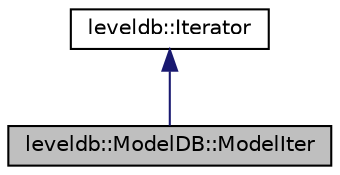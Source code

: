 digraph "leveldb::ModelDB::ModelIter"
{
  edge [fontname="Helvetica",fontsize="10",labelfontname="Helvetica",labelfontsize="10"];
  node [fontname="Helvetica",fontsize="10",shape=record];
  Node1 [label="leveldb::ModelDB::ModelIter",height=0.2,width=0.4,color="black", fillcolor="grey75", style="filled" fontcolor="black"];
  Node2 -> Node1 [dir="back",color="midnightblue",fontsize="10",style="solid"];
  Node2 [label="leveldb::Iterator",height=0.2,width=0.4,color="black", fillcolor="white", style="filled",URL="$classleveldb_1_1_iterator.html"];
}

